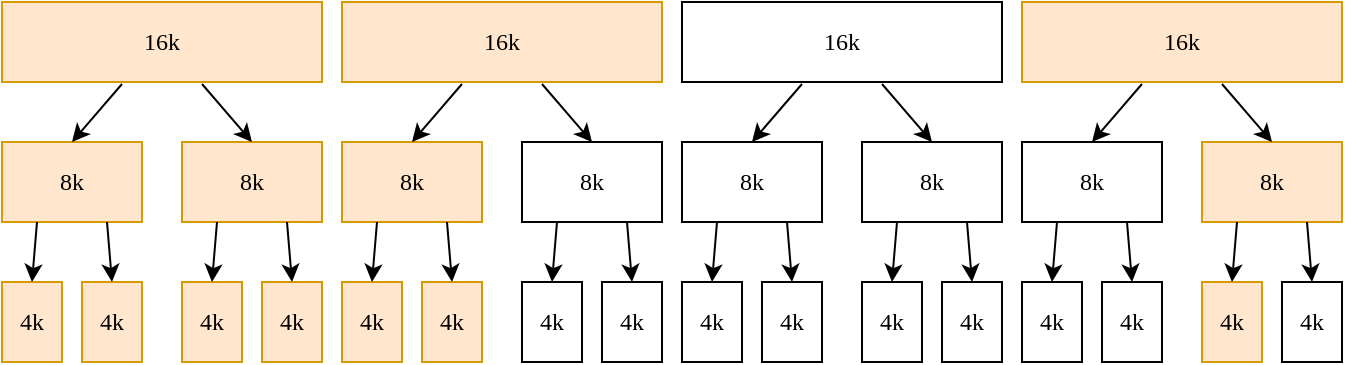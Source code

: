 <mxfile version="20.6.0" type="device"><diagram id="VngnmZ3ub7S-ARlyIcft" name="Page-1"><mxGraphModel dx="779" dy="430" grid="1" gridSize="10" guides="1" tooltips="1" connect="1" arrows="1" fold="1" page="1" pageScale="1" pageWidth="850" pageHeight="1100" math="0" shadow="0"><root><mxCell id="0"/><mxCell id="1" parent="0"/><mxCell id="FLoas8PC400yQogv4Z6P-64" value="16k" style="rounded=0;whiteSpace=wrap;html=1;fontFamily=Fira Code;fontSource=https%3A%2F%2Ffonts.googleapis.com%2Fcss%3Ffamily%3DFira%2BCode;fillColor=#ffe6cc;strokeColor=#d79b00;" vertex="1" parent="1"><mxGeometry x="120" y="240" width="160" height="40" as="geometry"/></mxCell><mxCell id="FLoas8PC400yQogv4Z6P-67" value="8k" style="rounded=0;whiteSpace=wrap;html=1;fontFamily=Fira Code;fontSource=https%3A%2F%2Ffonts.googleapis.com%2Fcss%3Ffamily%3DFira%2BCode;fillColor=#ffe6cc;strokeColor=#d79b00;" vertex="1" parent="1"><mxGeometry x="120" y="310" width="70" height="40" as="geometry"/></mxCell><mxCell id="FLoas8PC400yQogv4Z6P-70" value="4k" style="rounded=0;whiteSpace=wrap;html=1;fontFamily=Fira Code;fontSource=https%3A%2F%2Ffonts.googleapis.com%2Fcss%3Ffamily%3DFira%2BCode;fillColor=#ffe6cc;strokeColor=#d79b00;" vertex="1" parent="1"><mxGeometry x="120" y="380" width="30" height="40" as="geometry"/></mxCell><mxCell id="FLoas8PC400yQogv4Z6P-71" value="4k" style="rounded=0;whiteSpace=wrap;html=1;fontFamily=Fira Code;fontSource=https%3A%2F%2Ffonts.googleapis.com%2Fcss%3Ffamily%3DFira%2BCode;fillColor=#ffe6cc;strokeColor=#d79b00;" vertex="1" parent="1"><mxGeometry x="160" y="380" width="30" height="40" as="geometry"/></mxCell><mxCell id="FLoas8PC400yQogv4Z6P-74" value="" style="endArrow=classic;html=1;rounded=0;fontFamily=Fira Code;fontSource=https%3A%2F%2Ffonts.googleapis.com%2Fcss%3Ffamily%3DFira%2BCode;exitX=0.375;exitY=1.025;exitDx=0;exitDy=0;entryX=0.5;entryY=0;entryDx=0;entryDy=0;exitPerimeter=0;" edge="1" parent="1" source="FLoas8PC400yQogv4Z6P-64" target="FLoas8PC400yQogv4Z6P-67"><mxGeometry width="50" height="50" relative="1" as="geometry"><mxPoint x="270" y="300" as="sourcePoint"/><mxPoint x="320" y="250" as="targetPoint"/></mxGeometry></mxCell><mxCell id="FLoas8PC400yQogv4Z6P-75" value="" style="endArrow=classic;html=1;rounded=0;fontFamily=Fira Code;fontSource=https%3A%2F%2Ffonts.googleapis.com%2Fcss%3Ffamily%3DFira%2BCode;entryX=0.5;entryY=0;entryDx=0;entryDy=0;exitX=0.25;exitY=1;exitDx=0;exitDy=0;" edge="1" parent="1" source="FLoas8PC400yQogv4Z6P-67" target="FLoas8PC400yQogv4Z6P-70"><mxGeometry width="50" height="50" relative="1" as="geometry"><mxPoint x="150" y="350" as="sourcePoint"/><mxPoint x="165" y="320" as="targetPoint"/></mxGeometry></mxCell><mxCell id="FLoas8PC400yQogv4Z6P-76" value="" style="endArrow=classic;html=1;rounded=0;fontFamily=Fira Code;fontSource=https%3A%2F%2Ffonts.googleapis.com%2Fcss%3Ffamily%3DFira%2BCode;entryX=0.5;entryY=0;entryDx=0;entryDy=0;exitX=0.75;exitY=1;exitDx=0;exitDy=0;" edge="1" parent="1" source="FLoas8PC400yQogv4Z6P-67" target="FLoas8PC400yQogv4Z6P-71"><mxGeometry width="50" height="50" relative="1" as="geometry"><mxPoint x="155.97" y="361" as="sourcePoint"/><mxPoint x="145" y="390" as="targetPoint"/></mxGeometry></mxCell><mxCell id="FLoas8PC400yQogv4Z6P-77" value="8k" style="rounded=0;whiteSpace=wrap;html=1;fontFamily=Fira Code;fontSource=https%3A%2F%2Ffonts.googleapis.com%2Fcss%3Ffamily%3DFira%2BCode;fillColor=#ffe6cc;strokeColor=#d79b00;" vertex="1" parent="1"><mxGeometry x="210" y="310" width="70" height="40" as="geometry"/></mxCell><mxCell id="FLoas8PC400yQogv4Z6P-78" value="4k" style="rounded=0;whiteSpace=wrap;html=1;fontFamily=Fira Code;fontSource=https%3A%2F%2Ffonts.googleapis.com%2Fcss%3Ffamily%3DFira%2BCode;fillColor=#ffe6cc;strokeColor=#d79b00;" vertex="1" parent="1"><mxGeometry x="210" y="380" width="30" height="40" as="geometry"/></mxCell><mxCell id="FLoas8PC400yQogv4Z6P-79" value="4k" style="rounded=0;whiteSpace=wrap;html=1;fontFamily=Fira Code;fontSource=https%3A%2F%2Ffonts.googleapis.com%2Fcss%3Ffamily%3DFira%2BCode;fillColor=#ffe6cc;strokeColor=#d79b00;" vertex="1" parent="1"><mxGeometry x="250" y="380" width="30" height="40" as="geometry"/></mxCell><mxCell id="FLoas8PC400yQogv4Z6P-80" value="" style="endArrow=classic;html=1;rounded=0;fontFamily=Fira Code;fontSource=https%3A%2F%2Ffonts.googleapis.com%2Fcss%3Ffamily%3DFira%2BCode;entryX=0.5;entryY=0;entryDx=0;entryDy=0;exitX=0.25;exitY=1;exitDx=0;exitDy=0;" edge="1" parent="1" source="FLoas8PC400yQogv4Z6P-77" target="FLoas8PC400yQogv4Z6P-78"><mxGeometry width="50" height="50" relative="1" as="geometry"><mxPoint x="240" y="350" as="sourcePoint"/><mxPoint x="255" y="320" as="targetPoint"/></mxGeometry></mxCell><mxCell id="FLoas8PC400yQogv4Z6P-81" value="" style="endArrow=classic;html=1;rounded=0;fontFamily=Fira Code;fontSource=https%3A%2F%2Ffonts.googleapis.com%2Fcss%3Ffamily%3DFira%2BCode;entryX=0.5;entryY=0;entryDx=0;entryDy=0;exitX=0.75;exitY=1;exitDx=0;exitDy=0;" edge="1" parent="1" source="FLoas8PC400yQogv4Z6P-77" target="FLoas8PC400yQogv4Z6P-79"><mxGeometry width="50" height="50" relative="1" as="geometry"><mxPoint x="245.97" y="361" as="sourcePoint"/><mxPoint x="235" y="390" as="targetPoint"/></mxGeometry></mxCell><mxCell id="FLoas8PC400yQogv4Z6P-82" value="" style="endArrow=classic;html=1;rounded=0;fontFamily=Fira Code;fontSource=https%3A%2F%2Ffonts.googleapis.com%2Fcss%3Ffamily%3DFira%2BCode;exitX=0.625;exitY=1.025;exitDx=0;exitDy=0;entryX=0.5;entryY=0;entryDx=0;entryDy=0;exitPerimeter=0;" edge="1" parent="1" source="FLoas8PC400yQogv4Z6P-64" target="FLoas8PC400yQogv4Z6P-77"><mxGeometry width="50" height="50" relative="1" as="geometry"><mxPoint x="190" y="291" as="sourcePoint"/><mxPoint x="165" y="320" as="targetPoint"/></mxGeometry></mxCell><mxCell id="FLoas8PC400yQogv4Z6P-83" value="16k" style="rounded=0;whiteSpace=wrap;html=1;fontFamily=Fira Code;fontSource=https%3A%2F%2Ffonts.googleapis.com%2Fcss%3Ffamily%3DFira%2BCode;fillColor=#ffe6cc;strokeColor=#d79b00;" vertex="1" parent="1"><mxGeometry x="290" y="240" width="160" height="40" as="geometry"/></mxCell><mxCell id="FLoas8PC400yQogv4Z6P-84" value="8k" style="rounded=0;whiteSpace=wrap;html=1;fontFamily=Fira Code;fontSource=https%3A%2F%2Ffonts.googleapis.com%2Fcss%3Ffamily%3DFira%2BCode;fillColor=#ffe6cc;strokeColor=#d79b00;" vertex="1" parent="1"><mxGeometry x="290" y="310" width="70" height="40" as="geometry"/></mxCell><mxCell id="FLoas8PC400yQogv4Z6P-85" value="4k" style="rounded=0;whiteSpace=wrap;html=1;fontFamily=Fira Code;fontSource=https%3A%2F%2Ffonts.googleapis.com%2Fcss%3Ffamily%3DFira%2BCode;fillColor=#ffe6cc;strokeColor=#d79b00;" vertex="1" parent="1"><mxGeometry x="290" y="380" width="30" height="40" as="geometry"/></mxCell><mxCell id="FLoas8PC400yQogv4Z6P-86" value="4k" style="rounded=0;whiteSpace=wrap;html=1;fontFamily=Fira Code;fontSource=https%3A%2F%2Ffonts.googleapis.com%2Fcss%3Ffamily%3DFira%2BCode;fillColor=#ffe6cc;strokeColor=#d79b00;" vertex="1" parent="1"><mxGeometry x="330" y="380" width="30" height="40" as="geometry"/></mxCell><mxCell id="FLoas8PC400yQogv4Z6P-87" value="" style="endArrow=classic;html=1;rounded=0;fontFamily=Fira Code;fontSource=https%3A%2F%2Ffonts.googleapis.com%2Fcss%3Ffamily%3DFira%2BCode;exitX=0.375;exitY=1.025;exitDx=0;exitDy=0;entryX=0.5;entryY=0;entryDx=0;entryDy=0;exitPerimeter=0;" edge="1" parent="1" source="FLoas8PC400yQogv4Z6P-83" target="FLoas8PC400yQogv4Z6P-84"><mxGeometry width="50" height="50" relative="1" as="geometry"><mxPoint x="440" y="300" as="sourcePoint"/><mxPoint x="490" y="250" as="targetPoint"/></mxGeometry></mxCell><mxCell id="FLoas8PC400yQogv4Z6P-88" value="" style="endArrow=classic;html=1;rounded=0;fontFamily=Fira Code;fontSource=https%3A%2F%2Ffonts.googleapis.com%2Fcss%3Ffamily%3DFira%2BCode;entryX=0.5;entryY=0;entryDx=0;entryDy=0;exitX=0.25;exitY=1;exitDx=0;exitDy=0;" edge="1" parent="1" source="FLoas8PC400yQogv4Z6P-84" target="FLoas8PC400yQogv4Z6P-85"><mxGeometry width="50" height="50" relative="1" as="geometry"><mxPoint x="320" y="350" as="sourcePoint"/><mxPoint x="335" y="320" as="targetPoint"/></mxGeometry></mxCell><mxCell id="FLoas8PC400yQogv4Z6P-89" value="" style="endArrow=classic;html=1;rounded=0;fontFamily=Fira Code;fontSource=https%3A%2F%2Ffonts.googleapis.com%2Fcss%3Ffamily%3DFira%2BCode;entryX=0.5;entryY=0;entryDx=0;entryDy=0;exitX=0.75;exitY=1;exitDx=0;exitDy=0;" edge="1" parent="1" source="FLoas8PC400yQogv4Z6P-84" target="FLoas8PC400yQogv4Z6P-86"><mxGeometry width="50" height="50" relative="1" as="geometry"><mxPoint x="325.97" y="361" as="sourcePoint"/><mxPoint x="315" y="390" as="targetPoint"/></mxGeometry></mxCell><mxCell id="FLoas8PC400yQogv4Z6P-90" value="8k" style="rounded=0;whiteSpace=wrap;html=1;fontFamily=Fira Code;fontSource=https%3A%2F%2Ffonts.googleapis.com%2Fcss%3Ffamily%3DFira%2BCode;fillColor=none;" vertex="1" parent="1"><mxGeometry x="380" y="310" width="70" height="40" as="geometry"/></mxCell><mxCell id="FLoas8PC400yQogv4Z6P-91" value="4k" style="rounded=0;whiteSpace=wrap;html=1;fontFamily=Fira Code;fontSource=https%3A%2F%2Ffonts.googleapis.com%2Fcss%3Ffamily%3DFira%2BCode;fillColor=none;" vertex="1" parent="1"><mxGeometry x="380" y="380" width="30" height="40" as="geometry"/></mxCell><mxCell id="FLoas8PC400yQogv4Z6P-92" value="4k" style="rounded=0;whiteSpace=wrap;html=1;fontFamily=Fira Code;fontSource=https%3A%2F%2Ffonts.googleapis.com%2Fcss%3Ffamily%3DFira%2BCode;fillColor=none;" vertex="1" parent="1"><mxGeometry x="420" y="380" width="30" height="40" as="geometry"/></mxCell><mxCell id="FLoas8PC400yQogv4Z6P-93" value="" style="endArrow=classic;html=1;rounded=0;fontFamily=Fira Code;fontSource=https%3A%2F%2Ffonts.googleapis.com%2Fcss%3Ffamily%3DFira%2BCode;entryX=0.5;entryY=0;entryDx=0;entryDy=0;exitX=0.25;exitY=1;exitDx=0;exitDy=0;" edge="1" parent="1" source="FLoas8PC400yQogv4Z6P-90" target="FLoas8PC400yQogv4Z6P-91"><mxGeometry width="50" height="50" relative="1" as="geometry"><mxPoint x="410" y="350" as="sourcePoint"/><mxPoint x="425" y="320" as="targetPoint"/></mxGeometry></mxCell><mxCell id="FLoas8PC400yQogv4Z6P-94" value="" style="endArrow=classic;html=1;rounded=0;fontFamily=Fira Code;fontSource=https%3A%2F%2Ffonts.googleapis.com%2Fcss%3Ffamily%3DFira%2BCode;entryX=0.5;entryY=0;entryDx=0;entryDy=0;exitX=0.75;exitY=1;exitDx=0;exitDy=0;" edge="1" parent="1" source="FLoas8PC400yQogv4Z6P-90" target="FLoas8PC400yQogv4Z6P-92"><mxGeometry width="50" height="50" relative="1" as="geometry"><mxPoint x="415.97" y="361" as="sourcePoint"/><mxPoint x="405" y="390" as="targetPoint"/></mxGeometry></mxCell><mxCell id="FLoas8PC400yQogv4Z6P-95" value="" style="endArrow=classic;html=1;rounded=0;fontFamily=Fira Code;fontSource=https%3A%2F%2Ffonts.googleapis.com%2Fcss%3Ffamily%3DFira%2BCode;exitX=0.625;exitY=1.025;exitDx=0;exitDy=0;entryX=0.5;entryY=0;entryDx=0;entryDy=0;exitPerimeter=0;" edge="1" parent="1" source="FLoas8PC400yQogv4Z6P-83" target="FLoas8PC400yQogv4Z6P-90"><mxGeometry width="50" height="50" relative="1" as="geometry"><mxPoint x="360" y="291" as="sourcePoint"/><mxPoint x="335" y="320" as="targetPoint"/></mxGeometry></mxCell><mxCell id="FLoas8PC400yQogv4Z6P-96" value="16k" style="rounded=0;whiteSpace=wrap;html=1;fontFamily=Fira Code;fontSource=https%3A%2F%2Ffonts.googleapis.com%2Fcss%3Ffamily%3DFira%2BCode;" vertex="1" parent="1"><mxGeometry x="460" y="240" width="160" height="40" as="geometry"/></mxCell><mxCell id="FLoas8PC400yQogv4Z6P-97" value="8k" style="rounded=0;whiteSpace=wrap;html=1;fontFamily=Fira Code;fontSource=https%3A%2F%2Ffonts.googleapis.com%2Fcss%3Ffamily%3DFira%2BCode;fillColor=none;" vertex="1" parent="1"><mxGeometry x="460" y="310" width="70" height="40" as="geometry"/></mxCell><mxCell id="FLoas8PC400yQogv4Z6P-98" value="4k" style="rounded=0;whiteSpace=wrap;html=1;fontFamily=Fira Code;fontSource=https%3A%2F%2Ffonts.googleapis.com%2Fcss%3Ffamily%3DFira%2BCode;fillColor=none;" vertex="1" parent="1"><mxGeometry x="460" y="380" width="30" height="40" as="geometry"/></mxCell><mxCell id="FLoas8PC400yQogv4Z6P-99" value="4k" style="rounded=0;whiteSpace=wrap;html=1;fontFamily=Fira Code;fontSource=https%3A%2F%2Ffonts.googleapis.com%2Fcss%3Ffamily%3DFira%2BCode;fillColor=none;" vertex="1" parent="1"><mxGeometry x="500" y="380" width="30" height="40" as="geometry"/></mxCell><mxCell id="FLoas8PC400yQogv4Z6P-100" value="" style="endArrow=classic;html=1;rounded=0;fontFamily=Fira Code;fontSource=https%3A%2F%2Ffonts.googleapis.com%2Fcss%3Ffamily%3DFira%2BCode;exitX=0.375;exitY=1.025;exitDx=0;exitDy=0;entryX=0.5;entryY=0;entryDx=0;entryDy=0;exitPerimeter=0;" edge="1" parent="1" source="FLoas8PC400yQogv4Z6P-96" target="FLoas8PC400yQogv4Z6P-97"><mxGeometry width="50" height="50" relative="1" as="geometry"><mxPoint x="610" y="300" as="sourcePoint"/><mxPoint x="660" y="250" as="targetPoint"/></mxGeometry></mxCell><mxCell id="FLoas8PC400yQogv4Z6P-101" value="" style="endArrow=classic;html=1;rounded=0;fontFamily=Fira Code;fontSource=https%3A%2F%2Ffonts.googleapis.com%2Fcss%3Ffamily%3DFira%2BCode;entryX=0.5;entryY=0;entryDx=0;entryDy=0;exitX=0.25;exitY=1;exitDx=0;exitDy=0;" edge="1" parent="1" source="FLoas8PC400yQogv4Z6P-97" target="FLoas8PC400yQogv4Z6P-98"><mxGeometry width="50" height="50" relative="1" as="geometry"><mxPoint x="490" y="350" as="sourcePoint"/><mxPoint x="505" y="320" as="targetPoint"/></mxGeometry></mxCell><mxCell id="FLoas8PC400yQogv4Z6P-102" value="" style="endArrow=classic;html=1;rounded=0;fontFamily=Fira Code;fontSource=https%3A%2F%2Ffonts.googleapis.com%2Fcss%3Ffamily%3DFira%2BCode;entryX=0.5;entryY=0;entryDx=0;entryDy=0;exitX=0.75;exitY=1;exitDx=0;exitDy=0;" edge="1" parent="1" source="FLoas8PC400yQogv4Z6P-97" target="FLoas8PC400yQogv4Z6P-99"><mxGeometry width="50" height="50" relative="1" as="geometry"><mxPoint x="495.97" y="361" as="sourcePoint"/><mxPoint x="485" y="390" as="targetPoint"/></mxGeometry></mxCell><mxCell id="FLoas8PC400yQogv4Z6P-103" value="8k" style="rounded=0;whiteSpace=wrap;html=1;fontFamily=Fira Code;fontSource=https%3A%2F%2Ffonts.googleapis.com%2Fcss%3Ffamily%3DFira%2BCode;" vertex="1" parent="1"><mxGeometry x="550" y="310" width="70" height="40" as="geometry"/></mxCell><mxCell id="FLoas8PC400yQogv4Z6P-104" value="4k" style="rounded=0;whiteSpace=wrap;html=1;fontFamily=Fira Code;fontSource=https%3A%2F%2Ffonts.googleapis.com%2Fcss%3Ffamily%3DFira%2BCode;" vertex="1" parent="1"><mxGeometry x="550" y="380" width="30" height="40" as="geometry"/></mxCell><mxCell id="FLoas8PC400yQogv4Z6P-105" value="4k" style="rounded=0;whiteSpace=wrap;html=1;fontFamily=Fira Code;fontSource=https%3A%2F%2Ffonts.googleapis.com%2Fcss%3Ffamily%3DFira%2BCode;fillColor=none;" vertex="1" parent="1"><mxGeometry x="590" y="380" width="30" height="40" as="geometry"/></mxCell><mxCell id="FLoas8PC400yQogv4Z6P-106" value="" style="endArrow=classic;html=1;rounded=0;fontFamily=Fira Code;fontSource=https%3A%2F%2Ffonts.googleapis.com%2Fcss%3Ffamily%3DFira%2BCode;entryX=0.5;entryY=0;entryDx=0;entryDy=0;exitX=0.25;exitY=1;exitDx=0;exitDy=0;" edge="1" parent="1" source="FLoas8PC400yQogv4Z6P-103" target="FLoas8PC400yQogv4Z6P-104"><mxGeometry width="50" height="50" relative="1" as="geometry"><mxPoint x="580" y="350" as="sourcePoint"/><mxPoint x="595" y="320" as="targetPoint"/></mxGeometry></mxCell><mxCell id="FLoas8PC400yQogv4Z6P-107" value="" style="endArrow=classic;html=1;rounded=0;fontFamily=Fira Code;fontSource=https%3A%2F%2Ffonts.googleapis.com%2Fcss%3Ffamily%3DFira%2BCode;entryX=0.5;entryY=0;entryDx=0;entryDy=0;exitX=0.75;exitY=1;exitDx=0;exitDy=0;" edge="1" parent="1" source="FLoas8PC400yQogv4Z6P-103" target="FLoas8PC400yQogv4Z6P-105"><mxGeometry width="50" height="50" relative="1" as="geometry"><mxPoint x="585.97" y="361" as="sourcePoint"/><mxPoint x="575" y="390" as="targetPoint"/></mxGeometry></mxCell><mxCell id="FLoas8PC400yQogv4Z6P-108" value="" style="endArrow=classic;html=1;rounded=0;fontFamily=Fira Code;fontSource=https%3A%2F%2Ffonts.googleapis.com%2Fcss%3Ffamily%3DFira%2BCode;exitX=0.625;exitY=1.025;exitDx=0;exitDy=0;entryX=0.5;entryY=0;entryDx=0;entryDy=0;exitPerimeter=0;" edge="1" parent="1" source="FLoas8PC400yQogv4Z6P-96" target="FLoas8PC400yQogv4Z6P-103"><mxGeometry width="50" height="50" relative="1" as="geometry"><mxPoint x="530" y="291" as="sourcePoint"/><mxPoint x="505" y="320" as="targetPoint"/></mxGeometry></mxCell><mxCell id="FLoas8PC400yQogv4Z6P-109" value="16k" style="rounded=0;whiteSpace=wrap;html=1;fontFamily=Fira Code;fontSource=https%3A%2F%2Ffonts.googleapis.com%2Fcss%3Ffamily%3DFira%2BCode;fillColor=#ffe6cc;strokeColor=#d79b00;" vertex="1" parent="1"><mxGeometry x="630" y="240" width="160" height="40" as="geometry"/></mxCell><mxCell id="FLoas8PC400yQogv4Z6P-110" value="8k" style="rounded=0;whiteSpace=wrap;html=1;fontFamily=Fira Code;fontSource=https%3A%2F%2Ffonts.googleapis.com%2Fcss%3Ffamily%3DFira%2BCode;fillColor=none;" vertex="1" parent="1"><mxGeometry x="630" y="310" width="70" height="40" as="geometry"/></mxCell><mxCell id="FLoas8PC400yQogv4Z6P-111" value="4k" style="rounded=0;whiteSpace=wrap;html=1;fontFamily=Fira Code;fontSource=https%3A%2F%2Ffonts.googleapis.com%2Fcss%3Ffamily%3DFira%2BCode;fillColor=none;" vertex="1" parent="1"><mxGeometry x="630" y="380" width="30" height="40" as="geometry"/></mxCell><mxCell id="FLoas8PC400yQogv4Z6P-112" value="4k" style="rounded=0;whiteSpace=wrap;html=1;fontFamily=Fira Code;fontSource=https%3A%2F%2Ffonts.googleapis.com%2Fcss%3Ffamily%3DFira%2BCode;fillColor=none;" vertex="1" parent="1"><mxGeometry x="670" y="380" width="30" height="40" as="geometry"/></mxCell><mxCell id="FLoas8PC400yQogv4Z6P-113" value="" style="endArrow=classic;html=1;rounded=0;fontFamily=Fira Code;fontSource=https%3A%2F%2Ffonts.googleapis.com%2Fcss%3Ffamily%3DFira%2BCode;exitX=0.375;exitY=1.025;exitDx=0;exitDy=0;entryX=0.5;entryY=0;entryDx=0;entryDy=0;exitPerimeter=0;" edge="1" parent="1" source="FLoas8PC400yQogv4Z6P-109" target="FLoas8PC400yQogv4Z6P-110"><mxGeometry width="50" height="50" relative="1" as="geometry"><mxPoint x="780" y="300" as="sourcePoint"/><mxPoint x="830" y="250" as="targetPoint"/></mxGeometry></mxCell><mxCell id="FLoas8PC400yQogv4Z6P-114" value="" style="endArrow=classic;html=1;rounded=0;fontFamily=Fira Code;fontSource=https%3A%2F%2Ffonts.googleapis.com%2Fcss%3Ffamily%3DFira%2BCode;entryX=0.5;entryY=0;entryDx=0;entryDy=0;exitX=0.25;exitY=1;exitDx=0;exitDy=0;" edge="1" parent="1" source="FLoas8PC400yQogv4Z6P-110" target="FLoas8PC400yQogv4Z6P-111"><mxGeometry width="50" height="50" relative="1" as="geometry"><mxPoint x="660" y="350" as="sourcePoint"/><mxPoint x="675" y="320" as="targetPoint"/></mxGeometry></mxCell><mxCell id="FLoas8PC400yQogv4Z6P-115" value="" style="endArrow=classic;html=1;rounded=0;fontFamily=Fira Code;fontSource=https%3A%2F%2Ffonts.googleapis.com%2Fcss%3Ffamily%3DFira%2BCode;entryX=0.5;entryY=0;entryDx=0;entryDy=0;exitX=0.75;exitY=1;exitDx=0;exitDy=0;" edge="1" parent="1" source="FLoas8PC400yQogv4Z6P-110" target="FLoas8PC400yQogv4Z6P-112"><mxGeometry width="50" height="50" relative="1" as="geometry"><mxPoint x="665.97" y="361" as="sourcePoint"/><mxPoint x="655" y="390" as="targetPoint"/></mxGeometry></mxCell><mxCell id="FLoas8PC400yQogv4Z6P-116" value="8k" style="rounded=0;whiteSpace=wrap;html=1;fontFamily=Fira Code;fontSource=https%3A%2F%2Ffonts.googleapis.com%2Fcss%3Ffamily%3DFira%2BCode;fillColor=#ffe6cc;strokeColor=#d79b00;" vertex="1" parent="1"><mxGeometry x="720" y="310" width="70" height="40" as="geometry"/></mxCell><mxCell id="FLoas8PC400yQogv4Z6P-117" value="4k" style="rounded=0;whiteSpace=wrap;html=1;fontFamily=Fira Code;fontSource=https%3A%2F%2Ffonts.googleapis.com%2Fcss%3Ffamily%3DFira%2BCode;fillColor=#ffe6cc;strokeColor=#d79b00;" vertex="1" parent="1"><mxGeometry x="720" y="380" width="30" height="40" as="geometry"/></mxCell><mxCell id="FLoas8PC400yQogv4Z6P-118" value="4k" style="rounded=0;whiteSpace=wrap;html=1;fontFamily=Fira Code;fontSource=https%3A%2F%2Ffonts.googleapis.com%2Fcss%3Ffamily%3DFira%2BCode;fillColor=none;" vertex="1" parent="1"><mxGeometry x="760" y="380" width="30" height="40" as="geometry"/></mxCell><mxCell id="FLoas8PC400yQogv4Z6P-119" value="" style="endArrow=classic;html=1;rounded=0;fontFamily=Fira Code;fontSource=https%3A%2F%2Ffonts.googleapis.com%2Fcss%3Ffamily%3DFira%2BCode;entryX=0.5;entryY=0;entryDx=0;entryDy=0;exitX=0.25;exitY=1;exitDx=0;exitDy=0;" edge="1" parent="1" source="FLoas8PC400yQogv4Z6P-116" target="FLoas8PC400yQogv4Z6P-117"><mxGeometry width="50" height="50" relative="1" as="geometry"><mxPoint x="750" y="350" as="sourcePoint"/><mxPoint x="765" y="320" as="targetPoint"/></mxGeometry></mxCell><mxCell id="FLoas8PC400yQogv4Z6P-120" value="" style="endArrow=classic;html=1;rounded=0;fontFamily=Fira Code;fontSource=https%3A%2F%2Ffonts.googleapis.com%2Fcss%3Ffamily%3DFira%2BCode;entryX=0.5;entryY=0;entryDx=0;entryDy=0;exitX=0.75;exitY=1;exitDx=0;exitDy=0;" edge="1" parent="1" source="FLoas8PC400yQogv4Z6P-116" target="FLoas8PC400yQogv4Z6P-118"><mxGeometry width="50" height="50" relative="1" as="geometry"><mxPoint x="755.97" y="361" as="sourcePoint"/><mxPoint x="745" y="390" as="targetPoint"/></mxGeometry></mxCell><mxCell id="FLoas8PC400yQogv4Z6P-121" value="" style="endArrow=classic;html=1;rounded=0;fontFamily=Fira Code;fontSource=https%3A%2F%2Ffonts.googleapis.com%2Fcss%3Ffamily%3DFira%2BCode;exitX=0.625;exitY=1.025;exitDx=0;exitDy=0;entryX=0.5;entryY=0;entryDx=0;entryDy=0;exitPerimeter=0;" edge="1" parent="1" source="FLoas8PC400yQogv4Z6P-109" target="FLoas8PC400yQogv4Z6P-116"><mxGeometry width="50" height="50" relative="1" as="geometry"><mxPoint x="700" y="291" as="sourcePoint"/><mxPoint x="675" y="320" as="targetPoint"/></mxGeometry></mxCell></root></mxGraphModel></diagram></mxfile>